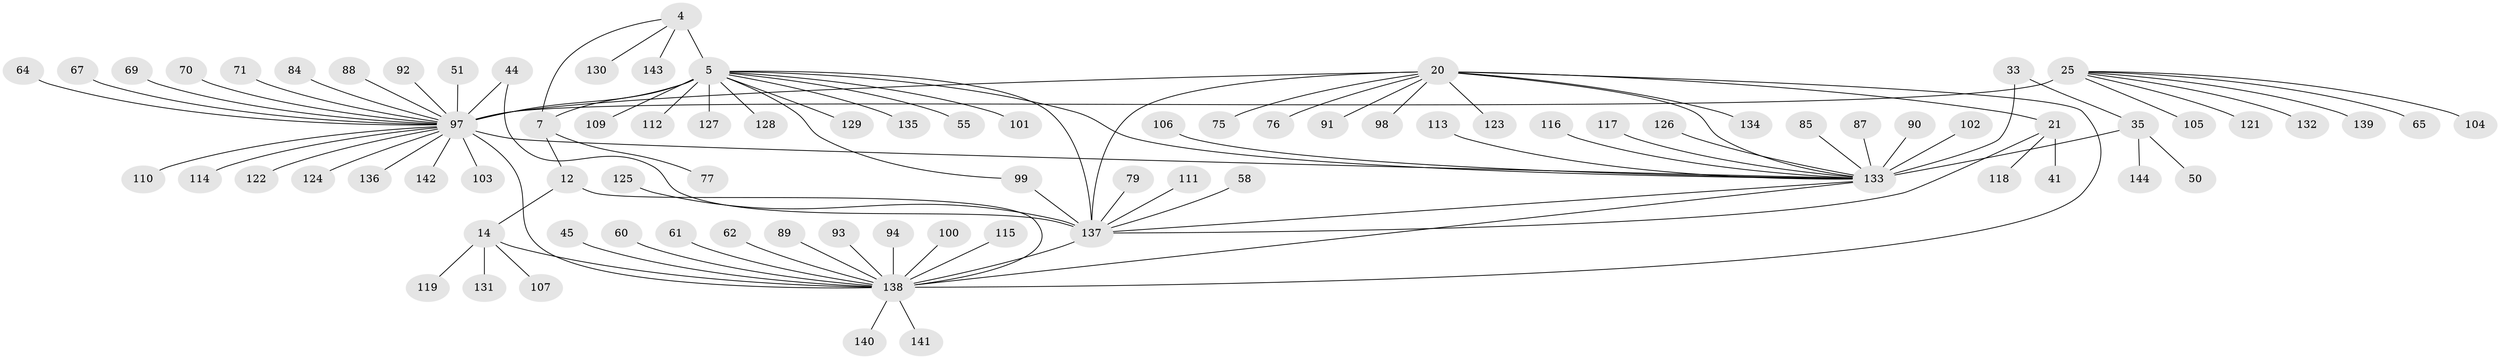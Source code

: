 // original degree distribution, {9: 0.027777777777777776, 7: 0.041666666666666664, 11: 0.041666666666666664, 12: 0.020833333333333332, 6: 0.034722222222222224, 8: 0.027777777777777776, 15: 0.013888888888888888, 10: 0.020833333333333332, 13: 0.006944444444444444, 14: 0.006944444444444444, 2: 0.1597222222222222, 1: 0.5694444444444444, 3: 0.020833333333333332, 4: 0.006944444444444444}
// Generated by graph-tools (version 1.1) at 2025/58/03/04/25 21:58:56]
// undirected, 86 vertices, 99 edges
graph export_dot {
graph [start="1"]
  node [color=gray90,style=filled];
  4 [super="+2"];
  5 [super="+3"];
  7 [super="+6"];
  12 [super="+9"];
  14 [super="+13"];
  20 [super="+19"];
  21 [super="+15"];
  25 [super="+24"];
  33 [super="+30"];
  35 [super="+34"];
  41;
  44;
  45;
  50;
  51;
  55;
  58;
  60;
  61;
  62;
  64;
  65;
  67;
  69;
  70;
  71;
  75;
  76 [super="+59"];
  77;
  79;
  84;
  85;
  87;
  88 [super="+68"];
  89;
  90;
  91;
  92;
  93;
  94;
  97 [super="+27+37+28+38+46"];
  98 [super="+54"];
  99 [super="+96"];
  100;
  101;
  102;
  103;
  104;
  105;
  106;
  107;
  109;
  110;
  111;
  112 [super="+63"];
  113;
  114 [super="+86"];
  115;
  116 [super="+82"];
  117;
  118;
  119;
  121;
  122 [super="+83"];
  123;
  124 [super="+120"];
  125;
  126 [super="+39"];
  127;
  128;
  129;
  130;
  131;
  132;
  133 [super="+66+72+80+73+74"];
  134 [super="+52"];
  135;
  136;
  137 [super="+108+81+78+18"];
  138 [super="+11+10+36"];
  139;
  140;
  141;
  142;
  143;
  144 [super="+56"];
  4 -- 5 [weight=6];
  4 -- 7 [weight=4];
  4 -- 143;
  4 -- 130;
  5 -- 7 [weight=6];
  5 -- 101;
  5 -- 127;
  5 -- 128;
  5 -- 135;
  5 -- 112;
  5 -- 129;
  5 -- 97 [weight=2];
  5 -- 137 [weight=2];
  5 -- 109;
  5 -- 55;
  5 -- 99;
  5 -- 133;
  7 -- 12;
  7 -- 77;
  12 -- 14 [weight=4];
  12 -- 138 [weight=6];
  14 -- 107;
  14 -- 119;
  14 -- 131;
  14 -- 138 [weight=6];
  20 -- 21 [weight=6];
  20 -- 75;
  20 -- 138 [weight=2];
  20 -- 123;
  20 -- 91;
  20 -- 134;
  20 -- 98;
  20 -- 76;
  20 -- 97;
  20 -- 133;
  20 -- 137 [weight=6];
  21 -- 41;
  21 -- 118;
  21 -- 137 [weight=4];
  25 -- 65;
  25 -- 104;
  25 -- 139;
  25 -- 132;
  25 -- 105;
  25 -- 121;
  25 -- 97 [weight=10];
  33 -- 35 [weight=4];
  33 -- 133 [weight=6];
  35 -- 50;
  35 -- 144;
  35 -- 133 [weight=6];
  44 -- 97;
  44 -- 137;
  45 -- 138;
  51 -- 97;
  58 -- 137;
  60 -- 138;
  61 -- 138;
  62 -- 138;
  64 -- 97;
  67 -- 97;
  69 -- 97;
  70 -- 97;
  71 -- 97;
  79 -- 137;
  84 -- 97;
  85 -- 133;
  87 -- 133;
  88 -- 97;
  89 -- 138;
  90 -- 133;
  92 -- 97;
  93 -- 138;
  94 -- 138;
  97 -- 138;
  97 -- 122;
  97 -- 124;
  97 -- 133 [weight=3];
  97 -- 103;
  97 -- 136;
  97 -- 110;
  97 -- 142;
  97 -- 114;
  99 -- 137 [weight=2];
  100 -- 138;
  102 -- 133;
  106 -- 133;
  111 -- 137;
  113 -- 133;
  115 -- 138;
  116 -- 133;
  117 -- 133;
  125 -- 137;
  126 -- 133;
  133 -- 138;
  133 -- 137;
  137 -- 138 [weight=2];
  138 -- 140;
  138 -- 141;
}
